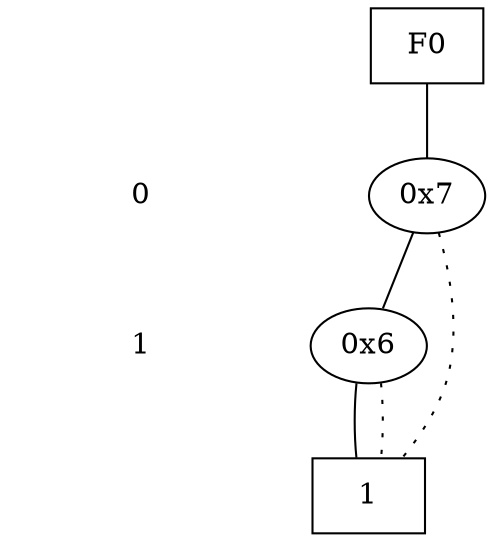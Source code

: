 digraph "DD" {
size = "7.5,10"
center = true;
edge [dir = none];
{ node [shape = plaintext];
  edge [style = invis];
  "CONST NODES" [style = invis];
" 0 " -> " 1 " -> "CONST NODES"; 
}
{ rank = same; node [shape = box]; edge [style = invis];
"F0"; }
{ rank = same; " 0 ";
"0x7";
}
{ rank = same; " 1 ";
"0x6";
}
{ rank = same; "CONST NODES";
{ node [shape = box]; "0x1";
}
}
"F0" -> "0x7" [style = solid];
"0x7" -> "0x6";
"0x7" -> "0x1" [style = dotted];
"0x6" -> "0x1";
"0x6" -> "0x1" [style = dotted];
"0x1" [label = "1"];
}
